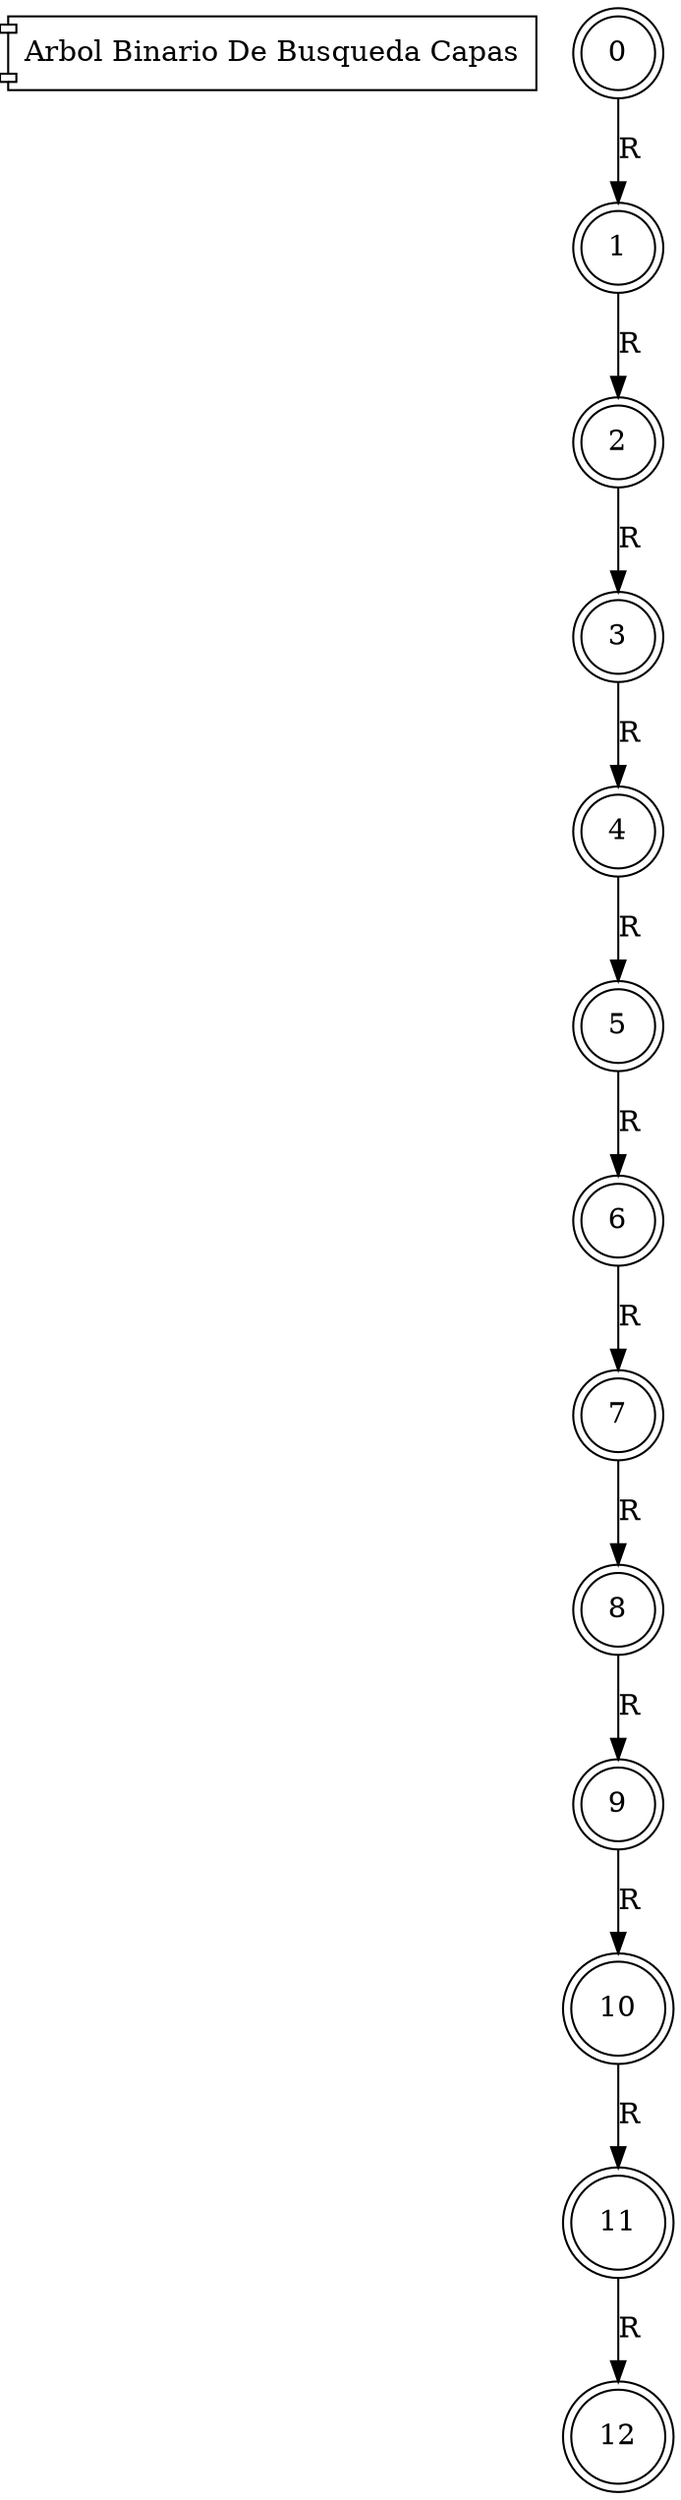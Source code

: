 digraph G{
node [shape=doublecircle];
Titulo [shape=component, label="Arbol Binario De Busqueda Capas"];
{rank=same; Titulo;}
"3108505616608"[label="0"];
"3108505612848"[label="1"];
"3108505250896"[label="2"];
"3108505250976"[label="3"];
"3108505251056"[label="4"];
"3108505251136"[label="5"];
"3108505251216"[label="6"];
"3108505251296"[label="7"];
"3108505251376"[label="8"];
"3108505251456"[label="9"];
"3108505251536"[label="10"];
"3108505251616"[label="11"];
"3108505251696"[label="12"];
"3108505616608" -> "3108505612848" [label = "R"];
"3108505612848" -> "3108505250896" [label = "R"];
"3108505250896" -> "3108505250976" [label = "R"];
"3108505250976" -> "3108505251056" [label = "R"];
"3108505251056" -> "3108505251136" [label = "R"];
"3108505251136" -> "3108505251216" [label = "R"];
"3108505251216" -> "3108505251296" [label = "R"];
"3108505251296" -> "3108505251376" [label = "R"];
"3108505251376" -> "3108505251456" [label = "R"];
"3108505251456" -> "3108505251536" [label = "R"];
"3108505251536" -> "3108505251616" [label = "R"];
"3108505251616" -> "3108505251696" [label = "R"];
}

